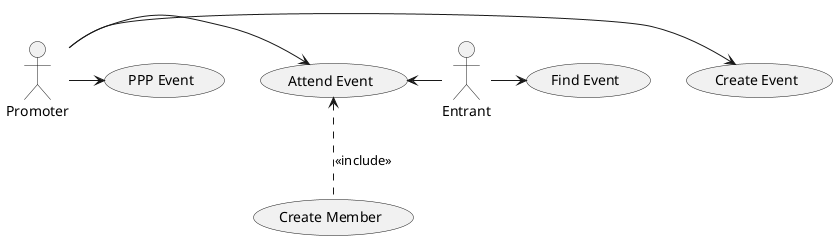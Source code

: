 @startuml

skinparam backgroundColor white
skinparam handwritten     False 

actor Promoter
actor Entrant

Promoter -> (Create Event)
Promoter -> (Attend Event)
Promoter -> (PPP Event)
Entrant  -> (Find Event)
(Attend Event) <- Entrant
(Attend Event) <.. (Create Member) : <<include>>

@enduml
